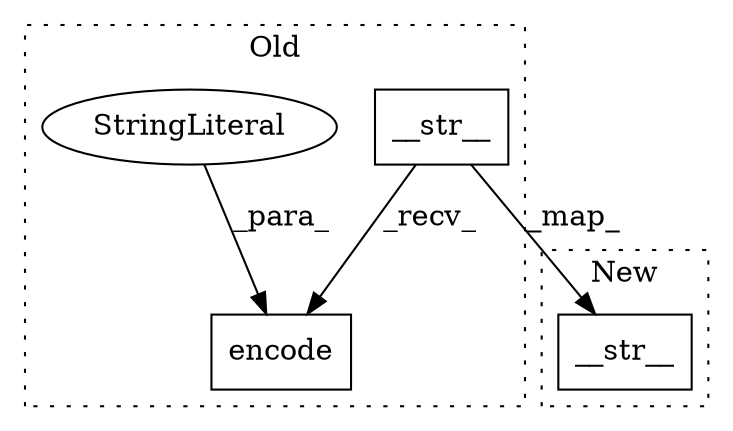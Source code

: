 digraph G {
subgraph cluster0 {
1 [label="__str__" a="32" s="6049" l="9" shape="box"];
3 [label="encode" a="32" s="6059,6073" l="7,1" shape="box"];
4 [label="StringLiteral" a="45" s="6066" l="7" shape="ellipse"];
label = "Old";
style="dotted";
}
subgraph cluster1 {
2 [label="__str__" a="32" s="6041" l="9" shape="box"];
label = "New";
style="dotted";
}
1 -> 3 [label="_recv_"];
1 -> 2 [label="_map_"];
4 -> 3 [label="_para_"];
}